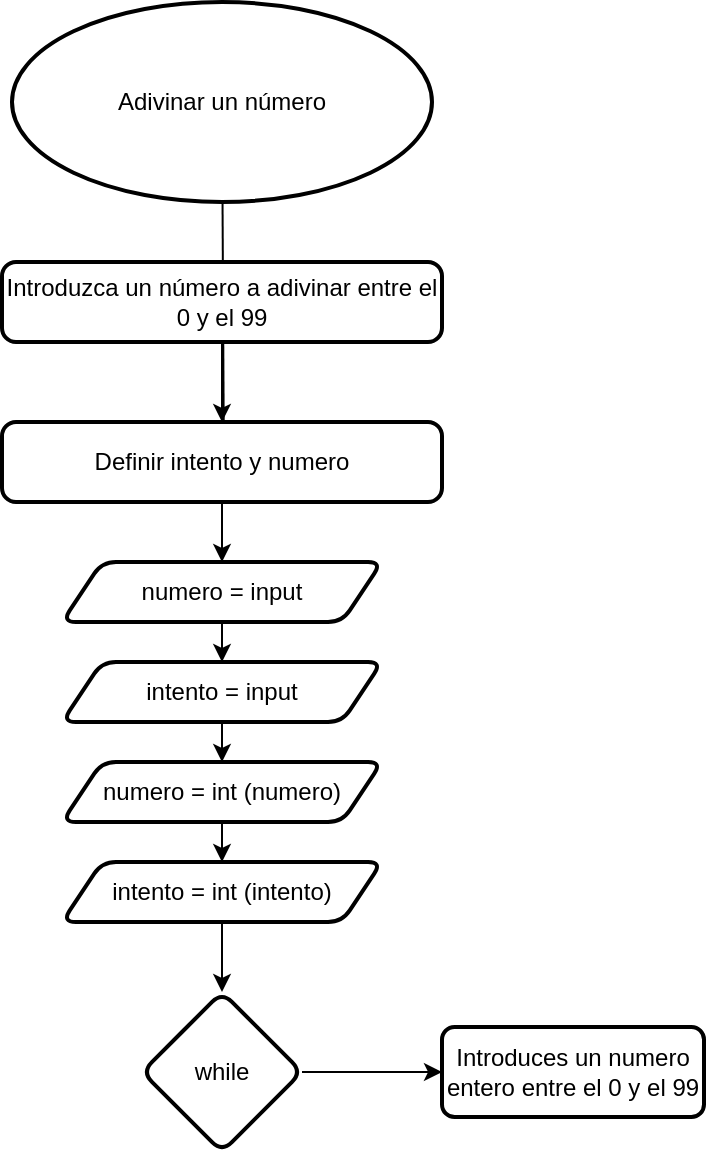 <mxfile>
    <diagram id="8Igs25_RLLVLXBnBV_tV" name="Page-1">
        <mxGraphModel dx="734" dy="566" grid="1" gridSize="10" guides="1" tooltips="1" connect="1" arrows="1" fold="1" page="1" pageScale="1" pageWidth="827" pageHeight="1169" math="0" shadow="0">
            <root>
                <mxCell id="0"/>
                <mxCell id="1" parent="0"/>
                <mxCell id="12" value="" style="edgeStyle=none;html=1;" parent="1" source="10" edge="1">
                    <mxGeometry relative="1" as="geometry">
                        <mxPoint x="415.0" y="250" as="targetPoint"/>
                    </mxGeometry>
                </mxCell>
                <mxCell id="10" value="Adivinar un número" style="strokeWidth=2;html=1;shape=mxgraph.flowchart.start_1;whiteSpace=wrap;" parent="1" vertex="1">
                    <mxGeometry x="309" y="10" width="210" height="100" as="geometry"/>
                </mxCell>
                <mxCell id="25" value="" style="edgeStyle=none;html=1;" parent="1" source="21" target="24" edge="1">
                    <mxGeometry relative="1" as="geometry"/>
                </mxCell>
                <mxCell id="39" value="" style="edgeStyle=none;html=1;" edge="1" parent="1" source="21" target="38">
                    <mxGeometry relative="1" as="geometry"/>
                </mxCell>
                <mxCell id="21" value="Introduzca un número a adivinar entre el 0 y el 99" style="rounded=1;whiteSpace=wrap;html=1;absoluteArcSize=1;arcSize=14;strokeWidth=2;" parent="1" vertex="1">
                    <mxGeometry x="304" y="140" width="220" height="40" as="geometry"/>
                </mxCell>
                <mxCell id="27" value="" style="edgeStyle=none;html=1;" parent="1" source="24" target="26" edge="1">
                    <mxGeometry relative="1" as="geometry"/>
                </mxCell>
                <mxCell id="36" value="" style="edgeStyle=none;html=1;" edge="1" parent="1" source="24" target="35">
                    <mxGeometry relative="1" as="geometry"/>
                </mxCell>
                <mxCell id="24" value="numero = input" style="shape=parallelogram;perimeter=parallelogramPerimeter;whiteSpace=wrap;html=1;fixedSize=1;rounded=1;arcSize=14;strokeWidth=2;" parent="1" vertex="1">
                    <mxGeometry x="334" y="290" width="160" height="30" as="geometry"/>
                </mxCell>
                <mxCell id="30" value="" style="edgeStyle=none;html=1;" parent="1" source="26" target="29" edge="1">
                    <mxGeometry relative="1" as="geometry"/>
                </mxCell>
                <mxCell id="34" value="" style="edgeStyle=none;html=1;" edge="1" parent="1" source="26" target="33">
                    <mxGeometry relative="1" as="geometry"/>
                </mxCell>
                <mxCell id="26" value="numero = int (numero)" style="shape=parallelogram;perimeter=parallelogramPerimeter;whiteSpace=wrap;html=1;fixedSize=1;rounded=1;arcSize=14;strokeWidth=2;" parent="1" vertex="1">
                    <mxGeometry x="334" y="390" width="160" height="30" as="geometry"/>
                </mxCell>
                <mxCell id="32" value="" style="edgeStyle=none;html=1;" parent="1" source="29" target="31" edge="1">
                    <mxGeometry relative="1" as="geometry"/>
                </mxCell>
                <mxCell id="29" value="while" style="rhombus;whiteSpace=wrap;html=1;rounded=1;arcSize=14;strokeWidth=2;perimeterSpacing=0;" parent="1" vertex="1">
                    <mxGeometry x="374" y="505" width="80" height="80" as="geometry"/>
                </mxCell>
                <mxCell id="31" value="Introduces un numero entero entre el 0 y el 99" style="whiteSpace=wrap;html=1;rounded=1;arcSize=14;strokeWidth=2;" parent="1" vertex="1">
                    <mxGeometry x="524" y="522.5" width="131" height="45" as="geometry"/>
                </mxCell>
                <mxCell id="33" value="intento = int (intento)" style="shape=parallelogram;perimeter=parallelogramPerimeter;whiteSpace=wrap;html=1;fixedSize=1;rounded=1;arcSize=14;strokeWidth=2;" vertex="1" parent="1">
                    <mxGeometry x="334" y="440" width="160" height="30" as="geometry"/>
                </mxCell>
                <mxCell id="35" value="intento = input" style="shape=parallelogram;perimeter=parallelogramPerimeter;whiteSpace=wrap;html=1;fixedSize=1;rounded=1;arcSize=14;strokeWidth=2;" vertex="1" parent="1">
                    <mxGeometry x="334" y="340" width="160" height="30" as="geometry"/>
                </mxCell>
                <mxCell id="38" value="Definir intento y numero" style="rounded=1;whiteSpace=wrap;html=1;absoluteArcSize=1;arcSize=14;strokeWidth=2;" vertex="1" parent="1">
                    <mxGeometry x="304" y="220" width="220" height="40" as="geometry"/>
                </mxCell>
            </root>
        </mxGraphModel>
    </diagram>
</mxfile>